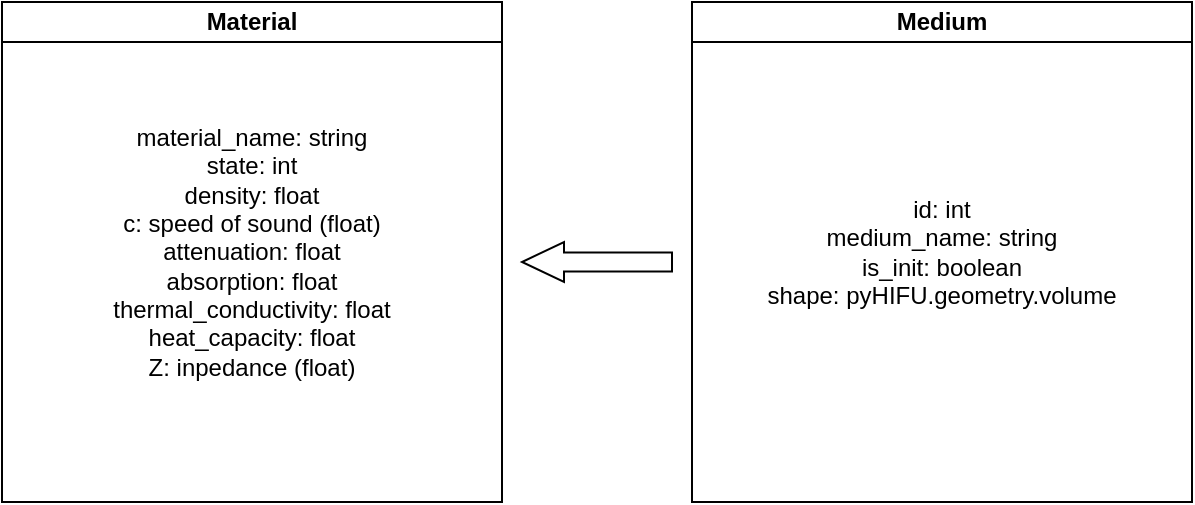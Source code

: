 <mxfile version="10.6.5" type="device"><diagram id="ijkzBHX0Gm45awfJwA4V" name="Page-1"><mxGraphModel dx="1394" dy="915" grid="1" gridSize="10" guides="1" tooltips="1" connect="1" arrows="1" fold="1" page="1" pageScale="1" pageWidth="850" pageHeight="1100" math="0" shadow="0"><root><mxCell id="0"/><mxCell id="1" parent="0"/><mxCell id="-vH_x9sjbBInS9b_Bq-y-1" value="&lt;div&gt;material_name: string&lt;/div&gt;&lt;div&gt;state: int&lt;/div&gt;&lt;div&gt;density: float&lt;/div&gt;&lt;div&gt;c: speed of sound (float)&lt;/div&gt;&lt;div&gt;attenuation: float&lt;/div&gt;&lt;div&gt;absorption: float&lt;/div&gt;&lt;div&gt;thermal_conductivity: float&lt;/div&gt;&lt;div&gt;heat_capacity: float&lt;/div&gt;&lt;div&gt;Z: inpedance (float)&lt;/div&gt;" style="whiteSpace=wrap;html=1;aspect=fixed;" vertex="1" parent="1"><mxGeometry x="20" y="20" width="250" height="250" as="geometry"/></mxCell><mxCell id="-vH_x9sjbBInS9b_Bq-y-2" value="&lt;div&gt;id: int&lt;/div&gt;&lt;div&gt;medium_name: string&lt;/div&gt;&lt;div&gt;is_init: boolean&lt;/div&gt;&lt;div&gt;shape: pyHIFU.geometry.volume&lt;br&gt;&lt;/div&gt;" style="whiteSpace=wrap;html=1;aspect=fixed;" vertex="1" parent="1"><mxGeometry x="365" y="20" width="250" height="250" as="geometry"/></mxCell><mxCell id="-vH_x9sjbBInS9b_Bq-y-3" value="&lt;b&gt;Material&lt;/b&gt;" style="rounded=0;whiteSpace=wrap;html=1;" vertex="1" parent="1"><mxGeometry x="20" y="20" width="250" height="20" as="geometry"/></mxCell><mxCell id="-vH_x9sjbBInS9b_Bq-y-4" value="&lt;b&gt;Medium&lt;/b&gt;" style="rounded=0;whiteSpace=wrap;html=1;" vertex="1" parent="1"><mxGeometry x="365" y="20" width="250" height="20" as="geometry"/></mxCell><mxCell id="-vH_x9sjbBInS9b_Bq-y-6" value="" style="html=1;shadow=0;dashed=0;align=center;verticalAlign=middle;shape=mxgraph.arrows2.arrow;dy=0.53;dx=21;flipH=1;notch=0;" vertex="1" parent="1"><mxGeometry x="280" y="140" width="75" height="20" as="geometry"/></mxCell></root></mxGraphModel></diagram></mxfile>